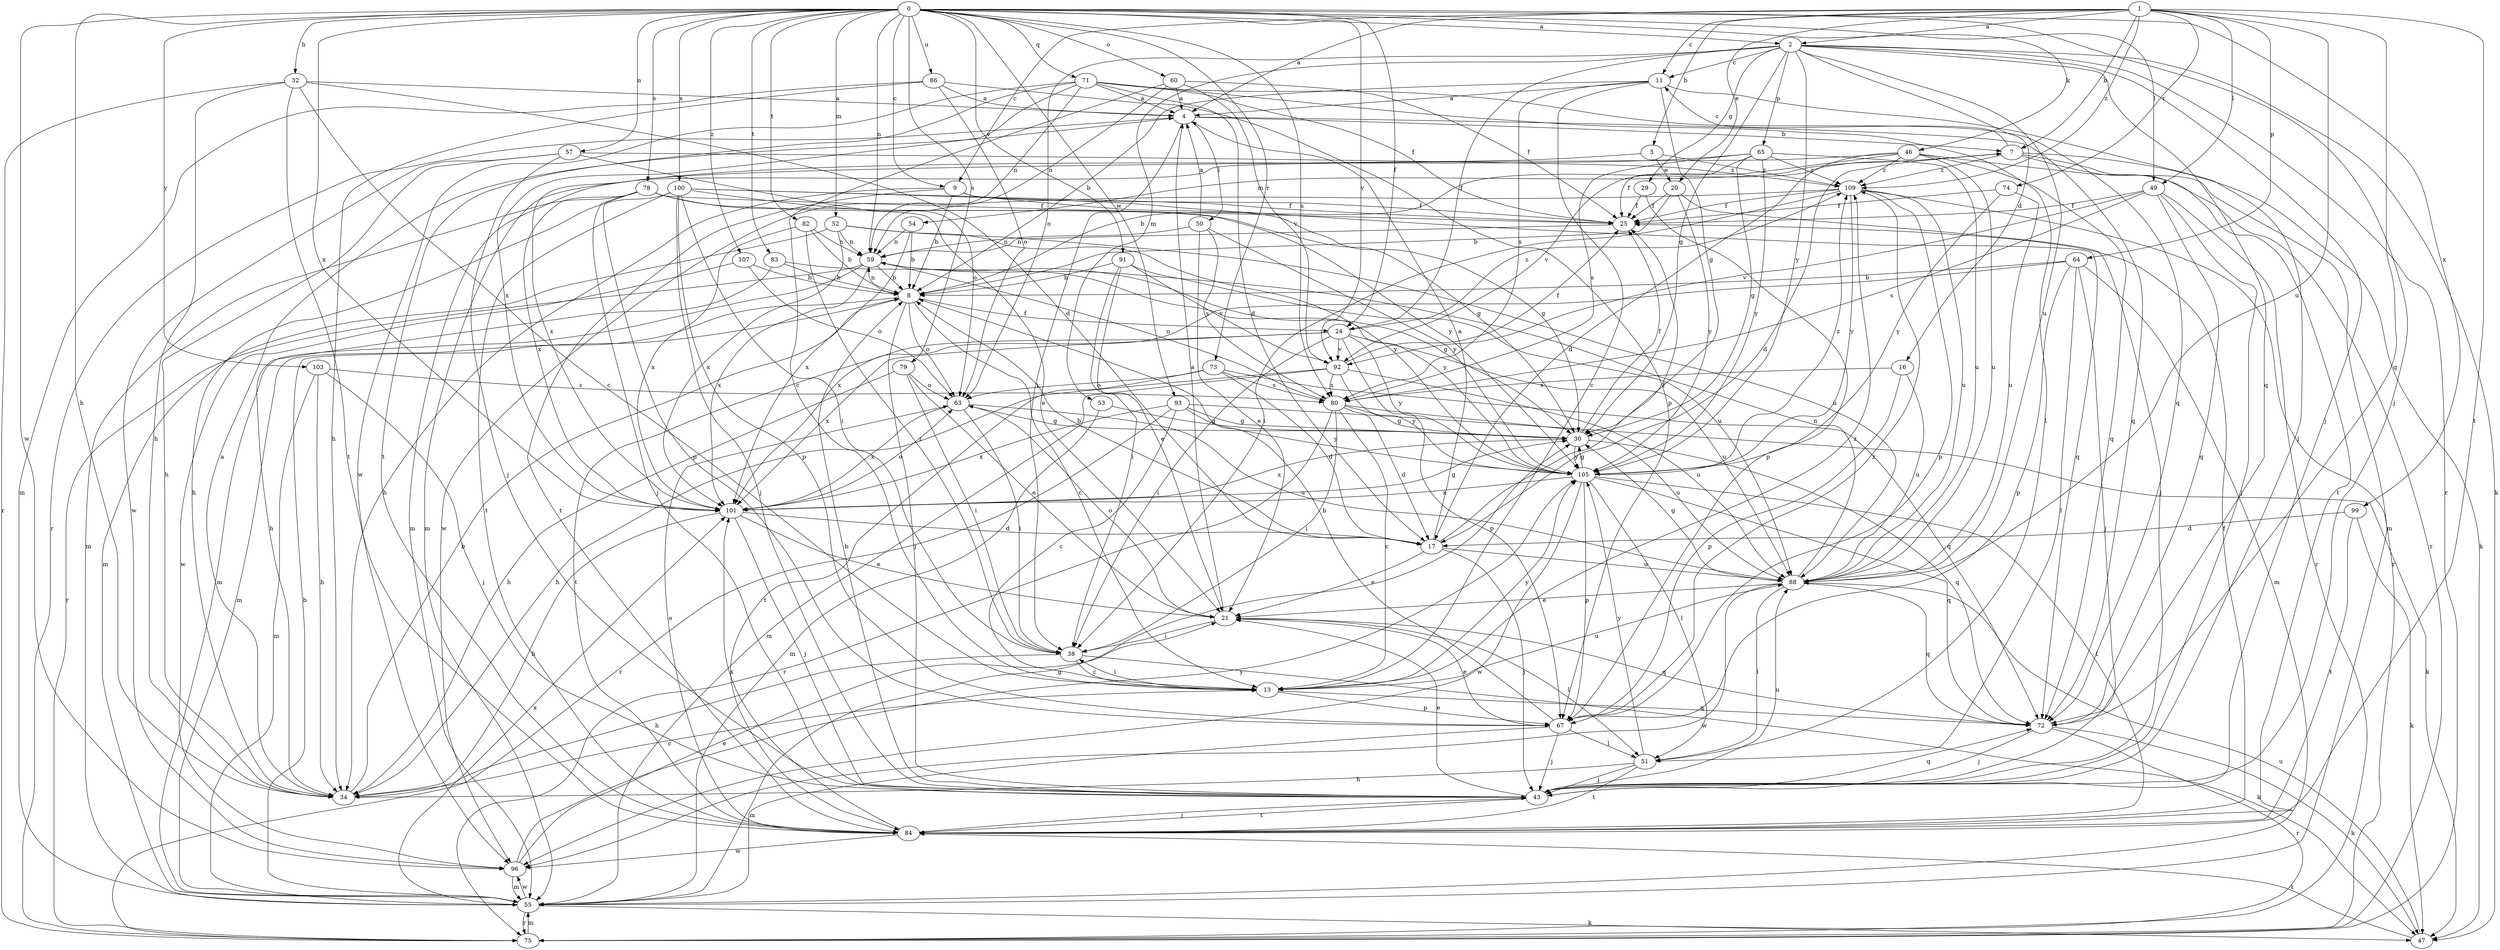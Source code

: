 strict digraph  {
0;
1;
2;
4;
5;
7;
8;
9;
11;
13;
16;
17;
20;
21;
24;
25;
29;
30;
32;
34;
38;
43;
46;
47;
49;
50;
51;
52;
53;
54;
55;
57;
59;
60;
63;
64;
65;
67;
71;
72;
73;
74;
75;
78;
79;
80;
82;
83;
84;
86;
88;
91;
92;
93;
96;
99;
100;
101;
103;
105;
107;
109;
0 -> 2  [label=a];
0 -> 9  [label=c];
0 -> 24  [label=f];
0 -> 32  [label=h];
0 -> 34  [label=h];
0 -> 43  [label=j];
0 -> 46  [label=k];
0 -> 49  [label=l];
0 -> 52  [label=m];
0 -> 57  [label=n];
0 -> 59  [label=n];
0 -> 60  [label=o];
0 -> 71  [label=q];
0 -> 73  [label=r];
0 -> 78  [label=s];
0 -> 79  [label=s];
0 -> 80  [label=s];
0 -> 82  [label=t];
0 -> 83  [label=t];
0 -> 86  [label=u];
0 -> 91  [label=v];
0 -> 92  [label=v];
0 -> 93  [label=w];
0 -> 96  [label=w];
0 -> 99  [label=x];
0 -> 100  [label=x];
0 -> 101  [label=x];
0 -> 103  [label=y];
0 -> 107  [label=z];
1 -> 2  [label=a];
1 -> 4  [label=a];
1 -> 5  [label=b];
1 -> 7  [label=b];
1 -> 9  [label=c];
1 -> 11  [label=c];
1 -> 20  [label=e];
1 -> 49  [label=l];
1 -> 64  [label=p];
1 -> 72  [label=q];
1 -> 74  [label=r];
1 -> 84  [label=t];
1 -> 88  [label=u];
1 -> 109  [label=z];
2 -> 11  [label=c];
2 -> 16  [label=d];
2 -> 24  [label=f];
2 -> 29  [label=g];
2 -> 30  [label=g];
2 -> 43  [label=j];
2 -> 47  [label=k];
2 -> 53  [label=m];
2 -> 63  [label=o];
2 -> 65  [label=p];
2 -> 72  [label=q];
2 -> 75  [label=r];
2 -> 88  [label=u];
2 -> 105  [label=y];
4 -> 7  [label=b];
4 -> 38  [label=i];
4 -> 50  [label=l];
4 -> 72  [label=q];
4 -> 75  [label=r];
5 -> 20  [label=e];
5 -> 101  [label=x];
5 -> 109  [label=z];
7 -> 11  [label=c];
7 -> 17  [label=d];
7 -> 47  [label=k];
7 -> 54  [label=m];
7 -> 55  [label=m];
7 -> 84  [label=t];
7 -> 109  [label=z];
8 -> 7  [label=b];
8 -> 13  [label=c];
8 -> 24  [label=f];
8 -> 43  [label=j];
8 -> 55  [label=m];
8 -> 59  [label=n];
8 -> 63  [label=o];
9 -> 8  [label=b];
9 -> 25  [label=f];
9 -> 30  [label=g];
9 -> 34  [label=h];
9 -> 84  [label=t];
11 -> 4  [label=a];
11 -> 8  [label=b];
11 -> 13  [label=c];
11 -> 30  [label=g];
11 -> 43  [label=j];
11 -> 80  [label=s];
13 -> 38  [label=i];
13 -> 67  [label=p];
13 -> 72  [label=q];
13 -> 88  [label=u];
13 -> 105  [label=y];
13 -> 109  [label=z];
16 -> 67  [label=p];
16 -> 80  [label=s];
16 -> 88  [label=u];
17 -> 4  [label=a];
17 -> 8  [label=b];
17 -> 21  [label=e];
17 -> 25  [label=f];
17 -> 43  [label=j];
17 -> 88  [label=u];
20 -> 8  [label=b];
20 -> 25  [label=f];
20 -> 43  [label=j];
20 -> 105  [label=y];
21 -> 4  [label=a];
21 -> 38  [label=i];
21 -> 51  [label=l];
21 -> 63  [label=o];
21 -> 72  [label=q];
24 -> 38  [label=i];
24 -> 67  [label=p];
24 -> 84  [label=t];
24 -> 88  [label=u];
24 -> 92  [label=v];
24 -> 101  [label=x];
24 -> 105  [label=y];
24 -> 109  [label=z];
25 -> 59  [label=n];
29 -> 25  [label=f];
29 -> 67  [label=p];
30 -> 25  [label=f];
30 -> 72  [label=q];
30 -> 101  [label=x];
30 -> 105  [label=y];
32 -> 4  [label=a];
32 -> 13  [label=c];
32 -> 17  [label=d];
32 -> 34  [label=h];
32 -> 75  [label=r];
32 -> 84  [label=t];
34 -> 4  [label=a];
34 -> 8  [label=b];
34 -> 13  [label=c];
38 -> 13  [label=c];
38 -> 34  [label=h];
38 -> 47  [label=k];
43 -> 8  [label=b];
43 -> 21  [label=e];
43 -> 72  [label=q];
43 -> 84  [label=t];
43 -> 88  [label=u];
46 -> 17  [label=d];
46 -> 55  [label=m];
46 -> 72  [label=q];
46 -> 75  [label=r];
46 -> 88  [label=u];
46 -> 92  [label=v];
46 -> 109  [label=z];
47 -> 84  [label=t];
47 -> 88  [label=u];
49 -> 25  [label=f];
49 -> 43  [label=j];
49 -> 72  [label=q];
49 -> 75  [label=r];
49 -> 80  [label=s];
49 -> 92  [label=v];
50 -> 4  [label=a];
50 -> 21  [label=e];
50 -> 59  [label=n];
50 -> 80  [label=s];
50 -> 105  [label=y];
51 -> 34  [label=h];
51 -> 43  [label=j];
51 -> 84  [label=t];
51 -> 105  [label=y];
52 -> 55  [label=m];
52 -> 59  [label=n];
52 -> 88  [label=u];
52 -> 101  [label=x];
52 -> 105  [label=y];
53 -> 30  [label=g];
53 -> 55  [label=m];
54 -> 8  [label=b];
54 -> 59  [label=n];
54 -> 101  [label=x];
55 -> 8  [label=b];
55 -> 30  [label=g];
55 -> 47  [label=k];
55 -> 75  [label=r];
55 -> 96  [label=w];
55 -> 101  [label=x];
57 -> 34  [label=h];
57 -> 43  [label=j];
57 -> 63  [label=o];
57 -> 96  [label=w];
57 -> 109  [label=z];
59 -> 8  [label=b];
59 -> 30  [label=g];
59 -> 55  [label=m];
59 -> 75  [label=r];
59 -> 101  [label=x];
60 -> 4  [label=a];
60 -> 13  [label=c];
60 -> 25  [label=f];
60 -> 59  [label=n];
60 -> 92  [label=v];
63 -> 30  [label=g];
63 -> 38  [label=i];
63 -> 88  [label=u];
63 -> 101  [label=x];
64 -> 8  [label=b];
64 -> 43  [label=j];
64 -> 51  [label=l];
64 -> 55  [label=m];
64 -> 67  [label=p];
64 -> 101  [label=x];
65 -> 25  [label=f];
65 -> 30  [label=g];
65 -> 55  [label=m];
65 -> 80  [label=s];
65 -> 88  [label=u];
65 -> 105  [label=y];
65 -> 109  [label=z];
67 -> 8  [label=b];
67 -> 21  [label=e];
67 -> 43  [label=j];
67 -> 51  [label=l];
67 -> 55  [label=m];
67 -> 109  [label=z];
71 -> 4  [label=a];
71 -> 17  [label=d];
71 -> 25  [label=f];
71 -> 51  [label=l];
71 -> 59  [label=n];
71 -> 72  [label=q];
71 -> 84  [label=t];
71 -> 96  [label=w];
71 -> 101  [label=x];
72 -> 43  [label=j];
72 -> 47  [label=k];
72 -> 75  [label=r];
73 -> 17  [label=d];
73 -> 63  [label=o];
73 -> 72  [label=q];
73 -> 80  [label=s];
73 -> 84  [label=t];
74 -> 25  [label=f];
74 -> 88  [label=u];
74 -> 105  [label=y];
75 -> 55  [label=m];
78 -> 21  [label=e];
78 -> 25  [label=f];
78 -> 30  [label=g];
78 -> 43  [label=j];
78 -> 55  [label=m];
78 -> 67  [label=p];
78 -> 101  [label=x];
79 -> 21  [label=e];
79 -> 34  [label=h];
79 -> 38  [label=i];
79 -> 63  [label=o];
80 -> 13  [label=c];
80 -> 17  [label=d];
80 -> 30  [label=g];
80 -> 38  [label=i];
80 -> 59  [label=n];
80 -> 75  [label=r];
80 -> 88  [label=u];
82 -> 8  [label=b];
82 -> 38  [label=i];
82 -> 59  [label=n];
82 -> 101  [label=x];
83 -> 8  [label=b];
83 -> 34  [label=h];
83 -> 105  [label=y];
84 -> 25  [label=f];
84 -> 43  [label=j];
84 -> 63  [label=o];
84 -> 96  [label=w];
84 -> 101  [label=x];
86 -> 4  [label=a];
86 -> 34  [label=h];
86 -> 55  [label=m];
86 -> 63  [label=o];
86 -> 67  [label=p];
88 -> 21  [label=e];
88 -> 30  [label=g];
88 -> 51  [label=l];
88 -> 59  [label=n];
88 -> 72  [label=q];
88 -> 96  [label=w];
91 -> 8  [label=b];
91 -> 21  [label=e];
91 -> 38  [label=i];
91 -> 88  [label=u];
91 -> 92  [label=v];
92 -> 25  [label=f];
92 -> 34  [label=h];
92 -> 55  [label=m];
92 -> 80  [label=s];
92 -> 88  [label=u];
92 -> 105  [label=y];
93 -> 13  [label=c];
93 -> 30  [label=g];
93 -> 47  [label=k];
93 -> 75  [label=r];
93 -> 101  [label=x];
93 -> 105  [label=y];
96 -> 21  [label=e];
96 -> 55  [label=m];
96 -> 105  [label=y];
99 -> 17  [label=d];
99 -> 47  [label=k];
99 -> 84  [label=t];
100 -> 25  [label=f];
100 -> 34  [label=h];
100 -> 38  [label=i];
100 -> 43  [label=j];
100 -> 67  [label=p];
100 -> 72  [label=q];
100 -> 84  [label=t];
100 -> 105  [label=y];
101 -> 17  [label=d];
101 -> 21  [label=e];
101 -> 30  [label=g];
101 -> 34  [label=h];
101 -> 43  [label=j];
101 -> 63  [label=o];
103 -> 34  [label=h];
103 -> 43  [label=j];
103 -> 55  [label=m];
103 -> 80  [label=s];
105 -> 30  [label=g];
105 -> 51  [label=l];
105 -> 67  [label=p];
105 -> 72  [label=q];
105 -> 84  [label=t];
105 -> 96  [label=w];
105 -> 101  [label=x];
105 -> 109  [label=z];
107 -> 8  [label=b];
107 -> 63  [label=o];
107 -> 96  [label=w];
109 -> 25  [label=f];
109 -> 38  [label=i];
109 -> 67  [label=p];
109 -> 75  [label=r];
109 -> 88  [label=u];
109 -> 96  [label=w];
109 -> 105  [label=y];
}
